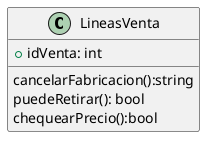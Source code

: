 @startuml LineasVenta
class LineasVenta{
    +idVenta: int

    cancelarFabricacion():string
    puedeRetirar(): bool
    chequearPrecio():bool
    
    
}
@enduml